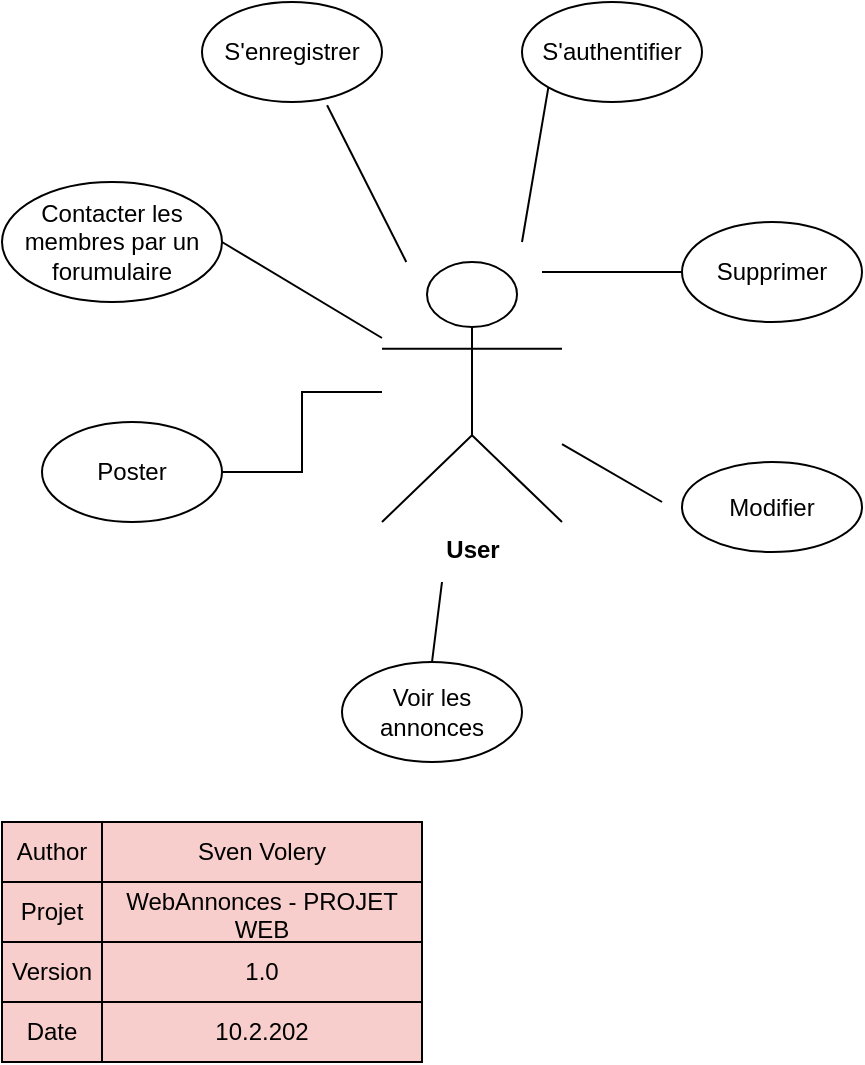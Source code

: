 <mxfile version="13.7.3" type="device"><diagram id="YR3ueHwKzGXX-FTS_W1x" name="Page-1"><mxGraphModel dx="1086" dy="806" grid="1" gridSize="10" guides="1" tooltips="1" connect="1" arrows="1" fold="1" page="1" pageScale="1" pageWidth="827" pageHeight="1169" math="0" shadow="0"><root><mxCell id="0"/><mxCell id="1" parent="0"/><mxCell id="-F-cVxaf7h329dQNThbm-2" value="&lt;b&gt;User&lt;/b&gt;" style="shape=umlActor;verticalLabelPosition=bottom;verticalAlign=top;html=1;outlineConnect=0;" parent="1" vertex="1"><mxGeometry x="310" y="320" width="90" height="130" as="geometry"/></mxCell><mxCell id="-F-cVxaf7h329dQNThbm-4" value="S'authentifier" style="ellipse;whiteSpace=wrap;html=1;" parent="1" vertex="1"><mxGeometry x="380" y="190" width="90" height="50" as="geometry"/></mxCell><mxCell id="-F-cVxaf7h329dQNThbm-5" value="S'enregistrer" style="ellipse;whiteSpace=wrap;html=1;" parent="1" vertex="1"><mxGeometry x="220" y="190" width="90" height="50" as="geometry"/></mxCell><mxCell id="xrhAaL8beu89n4uh7K2_-6" value="" style="edgeStyle=orthogonalEdgeStyle;rounded=0;orthogonalLoop=1;jettySize=auto;html=1;endArrow=none;endFill=0;" parent="1" source="-F-cVxaf7h329dQNThbm-9" target="-F-cVxaf7h329dQNThbm-2" edge="1"><mxGeometry relative="1" as="geometry"><mxPoint x="310" y="460" as="targetPoint"/></mxGeometry></mxCell><mxCell id="-F-cVxaf7h329dQNThbm-9" value="Poster" style="ellipse;whiteSpace=wrap;html=1;" parent="1" vertex="1"><mxGeometry x="140" y="400" width="90" height="50" as="geometry"/></mxCell><mxCell id="-F-cVxaf7h329dQNThbm-10" value="Supprimer" style="ellipse;whiteSpace=wrap;html=1;" parent="1" vertex="1"><mxGeometry x="460" y="300" width="90" height="50" as="geometry"/></mxCell><mxCell id="-F-cVxaf7h329dQNThbm-11" value="Modifier" style="ellipse;whiteSpace=wrap;html=1;" parent="1" vertex="1"><mxGeometry x="460" y="420" width="90" height="45" as="geometry"/></mxCell><mxCell id="xrhAaL8beu89n4uh7K2_-3" value="Voir les annonces" style="ellipse;whiteSpace=wrap;html=1;" parent="1" vertex="1"><mxGeometry x="290" y="520" width="90" height="50" as="geometry"/></mxCell><mxCell id="xrhAaL8beu89n4uh7K2_-4" value="Contacter les membres par un forumulaire" style="ellipse;whiteSpace=wrap;html=1;" parent="1" vertex="1"><mxGeometry x="120" y="280" width="110" height="60" as="geometry"/></mxCell><mxCell id="xrhAaL8beu89n4uh7K2_-5" value="" style="endArrow=none;html=1;exitX=0.5;exitY=0;exitDx=0;exitDy=0;" parent="1" source="xrhAaL8beu89n4uh7K2_-3" edge="1"><mxGeometry width="50" height="50" relative="1" as="geometry"><mxPoint x="330" y="390" as="sourcePoint"/><mxPoint x="340" y="480" as="targetPoint"/></mxGeometry></mxCell><mxCell id="xrhAaL8beu89n4uh7K2_-8" value="" style="endArrow=none;html=1;entryX=1;entryY=0.5;entryDx=0;entryDy=0;" parent="1" source="-F-cVxaf7h329dQNThbm-2" target="xrhAaL8beu89n4uh7K2_-4" edge="1"><mxGeometry width="50" height="50" relative="1" as="geometry"><mxPoint x="275" y="510" as="sourcePoint"/><mxPoint x="320" y="460" as="targetPoint"/></mxGeometry></mxCell><mxCell id="xrhAaL8beu89n4uh7K2_-9" value="" style="endArrow=none;html=1;entryX=0.695;entryY=1.033;entryDx=0;entryDy=0;entryPerimeter=0;" parent="1" source="-F-cVxaf7h329dQNThbm-2" target="-F-cVxaf7h329dQNThbm-5" edge="1"><mxGeometry width="50" height="50" relative="1" as="geometry"><mxPoint x="350" y="300.0" as="sourcePoint"/><mxPoint x="270.0" y="252" as="targetPoint"/></mxGeometry></mxCell><mxCell id="xrhAaL8beu89n4uh7K2_-10" value="" style="endArrow=none;html=1;entryX=0;entryY=1;entryDx=0;entryDy=0;" parent="1" target="-F-cVxaf7h329dQNThbm-4" edge="1"><mxGeometry width="50" height="50" relative="1" as="geometry"><mxPoint x="380" y="310" as="sourcePoint"/><mxPoint x="292.55" y="251.65" as="targetPoint"/></mxGeometry></mxCell><mxCell id="xrhAaL8beu89n4uh7K2_-11" value="" style="endArrow=none;html=1;entryX=0;entryY=0.5;entryDx=0;entryDy=0;" parent="1" target="-F-cVxaf7h329dQNThbm-10" edge="1"><mxGeometry width="50" height="50" relative="1" as="geometry"><mxPoint x="390" y="325" as="sourcePoint"/><mxPoint x="403.096" y="242.631" as="targetPoint"/></mxGeometry></mxCell><mxCell id="xrhAaL8beu89n4uh7K2_-13" value="" style="endArrow=none;html=1;" parent="1" source="-F-cVxaf7h329dQNThbm-2" edge="1"><mxGeometry width="50" height="50" relative="1" as="geometry"><mxPoint x="410" y="440" as="sourcePoint"/><mxPoint x="450" y="440" as="targetPoint"/></mxGeometry></mxCell><mxCell id="xrhAaL8beu89n4uh7K2_-14" value="" style="shape=table;html=1;whiteSpace=wrap;startSize=0;container=1;collapsible=0;childLayout=tableLayout;fillColor=#f8cecc;" parent="1" vertex="1"><mxGeometry x="120" y="600" width="210" height="120" as="geometry"/></mxCell><mxCell id="xrhAaL8beu89n4uh7K2_-15" value="" style="shape=partialRectangle;html=1;whiteSpace=wrap;collapsible=0;dropTarget=0;pointerEvents=0;fillColor=none;top=0;left=0;bottom=0;right=0;points=[[0,0.5],[1,0.5]];portConstraint=eastwest;" parent="xrhAaL8beu89n4uh7K2_-14" vertex="1"><mxGeometry width="210" height="30" as="geometry"/></mxCell><mxCell id="xrhAaL8beu89n4uh7K2_-16" value="Author" style="shape=partialRectangle;html=1;whiteSpace=wrap;connectable=0;fillColor=none;top=0;left=0;bottom=0;right=0;overflow=hidden;" parent="xrhAaL8beu89n4uh7K2_-15" vertex="1"><mxGeometry width="50" height="30" as="geometry"/></mxCell><mxCell id="xrhAaL8beu89n4uh7K2_-17" value="Sven Volery" style="shape=partialRectangle;html=1;whiteSpace=wrap;connectable=0;fillColor=none;top=0;left=0;bottom=0;right=0;overflow=hidden;" parent="xrhAaL8beu89n4uh7K2_-15" vertex="1"><mxGeometry x="50" width="160" height="30" as="geometry"/></mxCell><mxCell id="xrhAaL8beu89n4uh7K2_-19" value="" style="shape=partialRectangle;html=1;whiteSpace=wrap;collapsible=0;dropTarget=0;pointerEvents=0;fillColor=none;top=0;left=0;bottom=0;right=0;points=[[0,0.5],[1,0.5]];portConstraint=eastwest;" parent="xrhAaL8beu89n4uh7K2_-14" vertex="1"><mxGeometry y="30" width="210" height="30" as="geometry"/></mxCell><mxCell id="xrhAaL8beu89n4uh7K2_-20" value="Projet" style="shape=partialRectangle;html=1;whiteSpace=wrap;connectable=0;fillColor=none;top=0;left=0;bottom=0;right=0;overflow=hidden;" parent="xrhAaL8beu89n4uh7K2_-19" vertex="1"><mxGeometry width="50" height="30" as="geometry"/></mxCell><mxCell id="xrhAaL8beu89n4uh7K2_-21" value="WebAnnonces - PROJET WEB" style="shape=partialRectangle;html=1;whiteSpace=wrap;connectable=0;fillColor=none;top=0;left=0;bottom=0;right=0;overflow=hidden;" parent="xrhAaL8beu89n4uh7K2_-19" vertex="1"><mxGeometry x="50" width="160" height="30" as="geometry"/></mxCell><mxCell id="xrhAaL8beu89n4uh7K2_-23" value="" style="shape=partialRectangle;html=1;whiteSpace=wrap;collapsible=0;dropTarget=0;pointerEvents=0;fillColor=none;top=0;left=0;bottom=0;right=0;points=[[0,0.5],[1,0.5]];portConstraint=eastwest;" parent="xrhAaL8beu89n4uh7K2_-14" vertex="1"><mxGeometry y="60" width="210" height="30" as="geometry"/></mxCell><mxCell id="xrhAaL8beu89n4uh7K2_-24" value="Version" style="shape=partialRectangle;html=1;whiteSpace=wrap;connectable=0;fillColor=none;top=0;left=0;bottom=0;right=0;overflow=hidden;" parent="xrhAaL8beu89n4uh7K2_-23" vertex="1"><mxGeometry width="50" height="30" as="geometry"/></mxCell><mxCell id="xrhAaL8beu89n4uh7K2_-25" value="1.0" style="shape=partialRectangle;html=1;whiteSpace=wrap;connectable=0;fillColor=none;top=0;left=0;bottom=0;right=0;overflow=hidden;" parent="xrhAaL8beu89n4uh7K2_-23" vertex="1"><mxGeometry x="50" width="160" height="30" as="geometry"/></mxCell><mxCell id="xrhAaL8beu89n4uh7K2_-30" style="shape=partialRectangle;html=1;whiteSpace=wrap;collapsible=0;dropTarget=0;pointerEvents=0;fillColor=none;top=0;left=0;bottom=0;right=0;points=[[0,0.5],[1,0.5]];portConstraint=eastwest;" parent="xrhAaL8beu89n4uh7K2_-14" vertex="1"><mxGeometry y="90" width="210" height="30" as="geometry"/></mxCell><mxCell id="xrhAaL8beu89n4uh7K2_-31" value="Date" style="shape=partialRectangle;html=1;whiteSpace=wrap;connectable=0;fillColor=none;top=0;left=0;bottom=0;right=0;overflow=hidden;" parent="xrhAaL8beu89n4uh7K2_-30" vertex="1"><mxGeometry width="50" height="30" as="geometry"/></mxCell><mxCell id="xrhAaL8beu89n4uh7K2_-32" value="10.2.202" style="shape=partialRectangle;html=1;whiteSpace=wrap;connectable=0;fillColor=none;top=0;left=0;bottom=0;right=0;overflow=hidden;" parent="xrhAaL8beu89n4uh7K2_-30" vertex="1"><mxGeometry x="50" width="160" height="30" as="geometry"/></mxCell></root></mxGraphModel></diagram></mxfile>